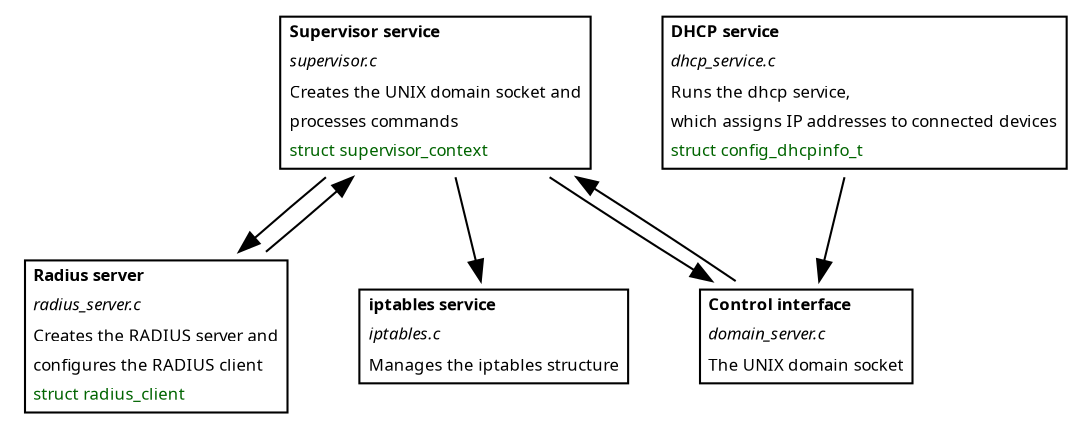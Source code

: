 digraph D {

  node [shape=plaintext fontname="Sans serif" fontsize="8"];

  supervisor [ label=<
   <table border="1" cellborder="0" cellspacing="1">
     <tr><td align="left"><b>Supervisor service</b></td></tr>
     <tr><td align="left"><i>supervisor.c</i></td></tr>
     <tr><td align="left">Creates the UNIX domain socket and</td></tr>
     <tr><td align="left">processes commands</td></tr>
     <tr><td align="left"><font color="darkgreen">struct supervisor_context</font></td></tr>
   </table>>];

  radius [ label=<
   <table border="1" cellborder="0" cellspacing="1">
     <tr><td align="left"><b>Radius server</b></td></tr>
     <tr><td align="left"><i>radius_server.c</i></td></tr>
     <tr><td align="left">Creates the RADIUS server and</td></tr>
     <tr><td align="left">configures the RADIUS client</td></tr>
     <tr><td align="left"><font color="darkgreen">struct radius_client</font></td></tr>
   </table>>];

  dhcp [ label=<
   <table border="1" cellborder="0" cellspacing="1">
     <tr><td align="left"><b>DHCP service</b></td></tr>
     <tr><td align="left"><i>dhcp_service.c</i></td></tr>
     <tr><td align="left">Runs the dhcp service,</td></tr>
     <tr><td align="left">which assigns IP addresses to connected devices</td></tr>
     <tr><td align="left"><font color="darkgreen">struct config_dhcpinfo_t</font></td></tr>
   </table>>];

  domain [ label=<
   <table border="1" cellborder="0" cellspacing="1">
     <tr><td align="left"><b>Control interface</b></td></tr>
     <tr><td align="left"><i>domain_server.c</i></td></tr>
     <tr><td align="left">The UNIX domain socket</td></tr>
   </table>>];

  iptables [ label=<
   <table border="1" cellborder="0" cellspacing="1">
     <tr><td align="left"><b>iptables service</b></td></tr>
     <tr><td align="left"><i>iptables.c</i></td></tr>
     <tr><td align="left">Manages the iptables structure</td></tr>
   </table>>];

  supervisor -> radius;
  radius -> supervisor;
  dhcp -> domain;
  supervisor -> domain;
  supervisor -> iptables;
  domain -> supervisor;
}
